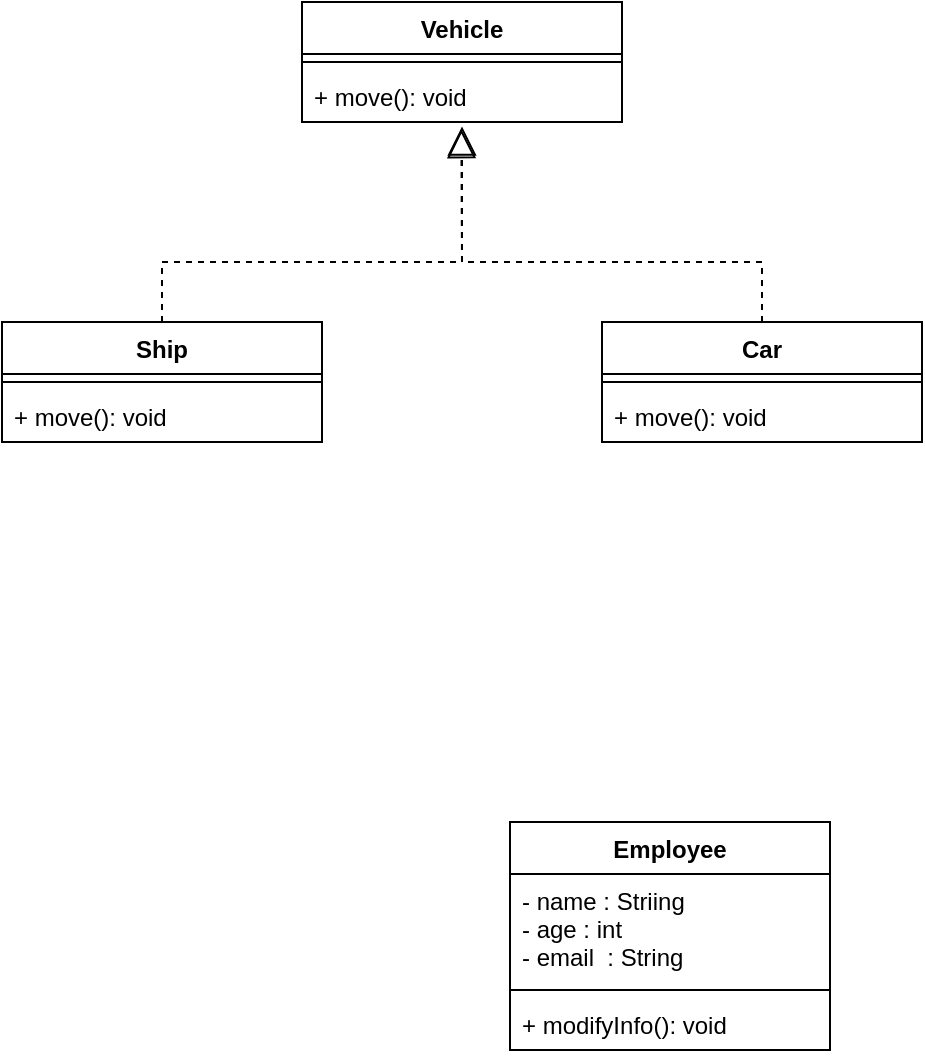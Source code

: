 <mxfile version="20.2.8" type="github">
  <diagram id="sejLfzQgxGsqOXQh9A5s" name="第 1 页">
    <mxGraphModel dx="850" dy="496" grid="1" gridSize="10" guides="1" tooltips="1" connect="1" arrows="1" fold="1" page="1" pageScale="1" pageWidth="827" pageHeight="1169" math="0" shadow="0">
      <root>
        <mxCell id="0" />
        <mxCell id="1" parent="0" />
        <mxCell id="BfisKLKWclAd8MAcUEok-5" value="Car" style="swimlane;fontStyle=1;align=center;verticalAlign=top;childLayout=stackLayout;horizontal=1;startSize=26;horizontalStack=0;resizeParent=1;resizeParentMax=0;resizeLast=0;collapsible=1;marginBottom=0;" vertex="1" parent="1">
          <mxGeometry x="380" y="370" width="160" height="60" as="geometry" />
        </mxCell>
        <mxCell id="BfisKLKWclAd8MAcUEok-7" value="" style="line;strokeWidth=1;fillColor=none;align=left;verticalAlign=middle;spacingTop=-1;spacingLeft=3;spacingRight=3;rotatable=0;labelPosition=right;points=[];portConstraint=eastwest;strokeColor=inherit;" vertex="1" parent="BfisKLKWclAd8MAcUEok-5">
          <mxGeometry y="26" width="160" height="8" as="geometry" />
        </mxCell>
        <mxCell id="BfisKLKWclAd8MAcUEok-8" value="+ move(): void" style="text;strokeColor=none;fillColor=none;align=left;verticalAlign=top;spacingLeft=4;spacingRight=4;overflow=hidden;rotatable=0;points=[[0,0.5],[1,0.5]];portConstraint=eastwest;" vertex="1" parent="BfisKLKWclAd8MAcUEok-5">
          <mxGeometry y="34" width="160" height="26" as="geometry" />
        </mxCell>
        <mxCell id="BfisKLKWclAd8MAcUEok-9" value="Ship" style="swimlane;fontStyle=1;align=center;verticalAlign=top;childLayout=stackLayout;horizontal=1;startSize=26;horizontalStack=0;resizeParent=1;resizeParentMax=0;resizeLast=0;collapsible=1;marginBottom=0;" vertex="1" parent="1">
          <mxGeometry x="80" y="370" width="160" height="60" as="geometry" />
        </mxCell>
        <mxCell id="BfisKLKWclAd8MAcUEok-26" value="" style="endArrow=block;dashed=1;endFill=0;endSize=12;html=1;rounded=0;entryX=0.498;entryY=1.138;entryDx=0;entryDy=0;entryPerimeter=0;" edge="1" parent="BfisKLKWclAd8MAcUEok-9" target="BfisKLKWclAd8MAcUEok-19">
          <mxGeometry width="160" relative="1" as="geometry">
            <mxPoint x="80" as="sourcePoint" />
            <mxPoint x="240" as="targetPoint" />
            <Array as="points">
              <mxPoint x="80" y="-20" />
              <mxPoint x="80" y="-30" />
              <mxPoint x="230" y="-30" />
            </Array>
          </mxGeometry>
        </mxCell>
        <mxCell id="BfisKLKWclAd8MAcUEok-11" value="" style="line;strokeWidth=1;fillColor=none;align=left;verticalAlign=middle;spacingTop=-1;spacingLeft=3;spacingRight=3;rotatable=0;labelPosition=right;points=[];portConstraint=eastwest;strokeColor=inherit;" vertex="1" parent="BfisKLKWclAd8MAcUEok-9">
          <mxGeometry y="26" width="160" height="8" as="geometry" />
        </mxCell>
        <mxCell id="BfisKLKWclAd8MAcUEok-12" value="+ move(): void" style="text;strokeColor=none;fillColor=none;align=left;verticalAlign=top;spacingLeft=4;spacingRight=4;overflow=hidden;rotatable=0;points=[[0,0.5],[1,0.5]];portConstraint=eastwest;" vertex="1" parent="BfisKLKWclAd8MAcUEok-9">
          <mxGeometry y="34" width="160" height="26" as="geometry" />
        </mxCell>
        <mxCell id="BfisKLKWclAd8MAcUEok-16" value="Vehicle" style="swimlane;fontStyle=1;align=center;verticalAlign=top;childLayout=stackLayout;horizontal=1;startSize=26;horizontalStack=0;resizeParent=1;resizeParentMax=0;resizeLast=0;collapsible=1;marginBottom=0;" vertex="1" parent="1">
          <mxGeometry x="230" y="210" width="160" height="60" as="geometry" />
        </mxCell>
        <mxCell id="BfisKLKWclAd8MAcUEok-18" value="" style="line;strokeWidth=1;fillColor=none;align=left;verticalAlign=middle;spacingTop=-1;spacingLeft=3;spacingRight=3;rotatable=0;labelPosition=right;points=[];portConstraint=eastwest;strokeColor=inherit;" vertex="1" parent="BfisKLKWclAd8MAcUEok-16">
          <mxGeometry y="26" width="160" height="8" as="geometry" />
        </mxCell>
        <mxCell id="BfisKLKWclAd8MAcUEok-19" value="+ move(): void" style="text;strokeColor=none;fillColor=none;align=left;verticalAlign=top;spacingLeft=4;spacingRight=4;overflow=hidden;rotatable=0;points=[[0,0.5],[1,0.5]];portConstraint=eastwest;" vertex="1" parent="BfisKLKWclAd8MAcUEok-16">
          <mxGeometry y="34" width="160" height="26" as="geometry" />
        </mxCell>
        <mxCell id="BfisKLKWclAd8MAcUEok-27" value="" style="endArrow=block;dashed=1;endFill=0;endSize=12;html=1;rounded=0;exitX=0.5;exitY=0;exitDx=0;exitDy=0;entryX=0.5;entryY=1.085;entryDx=0;entryDy=0;entryPerimeter=0;" edge="1" parent="1" source="BfisKLKWclAd8MAcUEok-5" target="BfisKLKWclAd8MAcUEok-19">
          <mxGeometry width="160" relative="1" as="geometry">
            <mxPoint x="370" y="360" as="sourcePoint" />
            <mxPoint x="310" y="300" as="targetPoint" />
            <Array as="points">
              <mxPoint x="460" y="340" />
              <mxPoint x="310" y="340" />
            </Array>
          </mxGeometry>
        </mxCell>
        <mxCell id="BfisKLKWclAd8MAcUEok-28" value="Employee" style="swimlane;fontStyle=1;align=center;verticalAlign=top;childLayout=stackLayout;horizontal=1;startSize=26;horizontalStack=0;resizeParent=1;resizeParentMax=0;resizeLast=0;collapsible=1;marginBottom=0;" vertex="1" parent="1">
          <mxGeometry x="334" y="620" width="160" height="114" as="geometry" />
        </mxCell>
        <mxCell id="BfisKLKWclAd8MAcUEok-29" value="- name : Striing&#xa;- age : int&#xa;- email  : String" style="text;strokeColor=none;fillColor=none;align=left;verticalAlign=top;spacingLeft=4;spacingRight=4;overflow=hidden;rotatable=0;points=[[0,0.5],[1,0.5]];portConstraint=eastwest;" vertex="1" parent="BfisKLKWclAd8MAcUEok-28">
          <mxGeometry y="26" width="160" height="54" as="geometry" />
        </mxCell>
        <mxCell id="BfisKLKWclAd8MAcUEok-30" value="" style="line;strokeWidth=1;fillColor=none;align=left;verticalAlign=middle;spacingTop=-1;spacingLeft=3;spacingRight=3;rotatable=0;labelPosition=right;points=[];portConstraint=eastwest;strokeColor=inherit;" vertex="1" parent="BfisKLKWclAd8MAcUEok-28">
          <mxGeometry y="80" width="160" height="8" as="geometry" />
        </mxCell>
        <mxCell id="BfisKLKWclAd8MAcUEok-31" value="+ modifyInfo(): void" style="text;strokeColor=none;fillColor=none;align=left;verticalAlign=top;spacingLeft=4;spacingRight=4;overflow=hidden;rotatable=0;points=[[0,0.5],[1,0.5]];portConstraint=eastwest;" vertex="1" parent="BfisKLKWclAd8MAcUEok-28">
          <mxGeometry y="88" width="160" height="26" as="geometry" />
        </mxCell>
      </root>
    </mxGraphModel>
  </diagram>
</mxfile>
